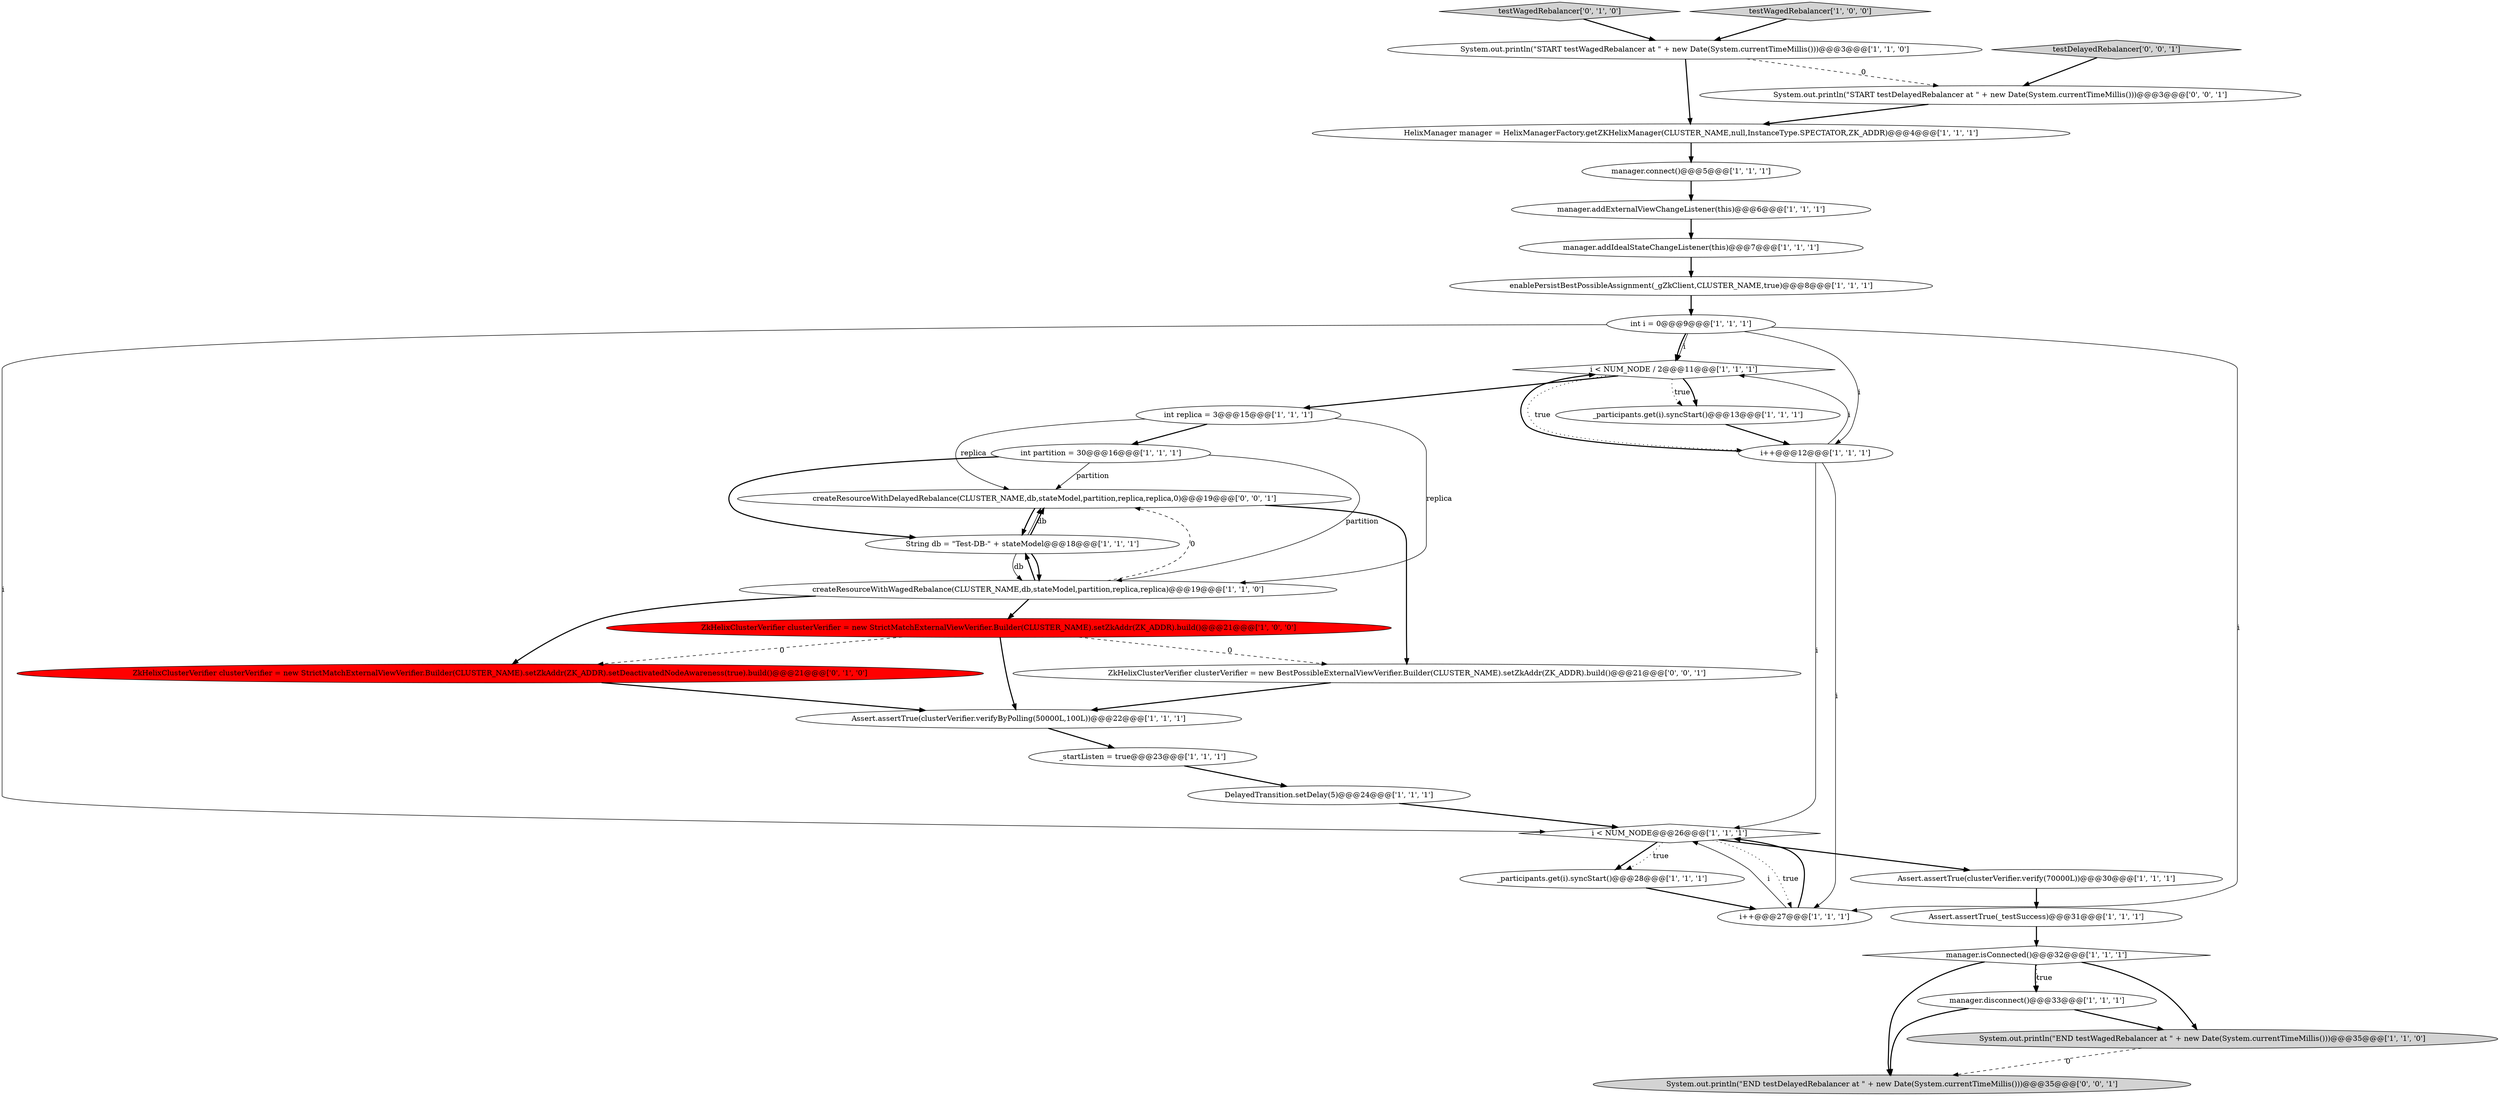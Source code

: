digraph {
5 [style = filled, label = "i < NUM_NODE / 2@@@11@@@['1', '1', '1']", fillcolor = white, shape = diamond image = "AAA0AAABBB1BBB"];
13 [style = filled, label = "System.out.println(\"START testWagedRebalancer at \" + new Date(System.currentTimeMillis()))@@@3@@@['1', '1', '0']", fillcolor = white, shape = ellipse image = "AAA0AAABBB1BBB"];
17 [style = filled, label = "_startListen = true@@@23@@@['1', '1', '1']", fillcolor = white, shape = ellipse image = "AAA0AAABBB1BBB"];
31 [style = filled, label = "createResourceWithDelayedRebalance(CLUSTER_NAME,db,stateModel,partition,replica,replica,0)@@@19@@@['0', '0', '1']", fillcolor = white, shape = ellipse image = "AAA0AAABBB3BBB"];
28 [style = filled, label = "testWagedRebalancer['0', '1', '0']", fillcolor = lightgray, shape = diamond image = "AAA0AAABBB2BBB"];
18 [style = filled, label = "Assert.assertTrue(_testSuccess)@@@31@@@['1', '1', '1']", fillcolor = white, shape = ellipse image = "AAA0AAABBB1BBB"];
10 [style = filled, label = "manager.connect()@@@5@@@['1', '1', '1']", fillcolor = white, shape = ellipse image = "AAA0AAABBB1BBB"];
6 [style = filled, label = "_participants.get(i).syncStart()@@@13@@@['1', '1', '1']", fillcolor = white, shape = ellipse image = "AAA0AAABBB1BBB"];
7 [style = filled, label = "manager.isConnected()@@@32@@@['1', '1', '1']", fillcolor = white, shape = diamond image = "AAA0AAABBB1BBB"];
12 [style = filled, label = "int i = 0@@@9@@@['1', '1', '1']", fillcolor = white, shape = ellipse image = "AAA0AAABBB1BBB"];
16 [style = filled, label = "i++@@@27@@@['1', '1', '1']", fillcolor = white, shape = ellipse image = "AAA0AAABBB1BBB"];
30 [style = filled, label = "ZkHelixClusterVerifier clusterVerifier = new BestPossibleExternalViewVerifier.Builder(CLUSTER_NAME).setZkAddr(ZK_ADDR).build()@@@21@@@['0', '0', '1']", fillcolor = white, shape = ellipse image = "AAA0AAABBB3BBB"];
11 [style = filled, label = "manager.disconnect()@@@33@@@['1', '1', '1']", fillcolor = white, shape = ellipse image = "AAA0AAABBB1BBB"];
19 [style = filled, label = "createResourceWithWagedRebalance(CLUSTER_NAME,db,stateModel,partition,replica,replica)@@@19@@@['1', '1', '0']", fillcolor = white, shape = ellipse image = "AAA0AAABBB1BBB"];
26 [style = filled, label = "_participants.get(i).syncStart()@@@28@@@['1', '1', '1']", fillcolor = white, shape = ellipse image = "AAA0AAABBB1BBB"];
3 [style = filled, label = "System.out.println(\"END testWagedRebalancer at \" + new Date(System.currentTimeMillis()))@@@35@@@['1', '1', '0']", fillcolor = lightgray, shape = ellipse image = "AAA0AAABBB1BBB"];
9 [style = filled, label = "int replica = 3@@@15@@@['1', '1', '1']", fillcolor = white, shape = ellipse image = "AAA0AAABBB1BBB"];
0 [style = filled, label = "String db = \"Test-DB-\" + stateModel@@@18@@@['1', '1', '1']", fillcolor = white, shape = ellipse image = "AAA0AAABBB1BBB"];
29 [style = filled, label = "System.out.println(\"END testDelayedRebalancer at \" + new Date(System.currentTimeMillis()))@@@35@@@['0', '0', '1']", fillcolor = lightgray, shape = ellipse image = "AAA0AAABBB3BBB"];
24 [style = filled, label = "manager.addExternalViewChangeListener(this)@@@6@@@['1', '1', '1']", fillcolor = white, shape = ellipse image = "AAA0AAABBB1BBB"];
21 [style = filled, label = "HelixManager manager = HelixManagerFactory.getZKHelixManager(CLUSTER_NAME,null,InstanceType.SPECTATOR,ZK_ADDR)@@@4@@@['1', '1', '1']", fillcolor = white, shape = ellipse image = "AAA0AAABBB1BBB"];
32 [style = filled, label = "testDelayedRebalancer['0', '0', '1']", fillcolor = lightgray, shape = diamond image = "AAA0AAABBB3BBB"];
1 [style = filled, label = "ZkHelixClusterVerifier clusterVerifier = new StrictMatchExternalViewVerifier.Builder(CLUSTER_NAME).setZkAddr(ZK_ADDR).build()@@@21@@@['1', '0', '0']", fillcolor = red, shape = ellipse image = "AAA1AAABBB1BBB"];
20 [style = filled, label = "enablePersistBestPossibleAssignment(_gZkClient,CLUSTER_NAME,true)@@@8@@@['1', '1', '1']", fillcolor = white, shape = ellipse image = "AAA0AAABBB1BBB"];
15 [style = filled, label = "i < NUM_NODE@@@26@@@['1', '1', '1']", fillcolor = white, shape = diamond image = "AAA0AAABBB1BBB"];
25 [style = filled, label = "int partition = 30@@@16@@@['1', '1', '1']", fillcolor = white, shape = ellipse image = "AAA0AAABBB1BBB"];
2 [style = filled, label = "Assert.assertTrue(clusterVerifier.verify(70000L))@@@30@@@['1', '1', '1']", fillcolor = white, shape = ellipse image = "AAA0AAABBB1BBB"];
22 [style = filled, label = "testWagedRebalancer['1', '0', '0']", fillcolor = lightgray, shape = diamond image = "AAA0AAABBB1BBB"];
14 [style = filled, label = "i++@@@12@@@['1', '1', '1']", fillcolor = white, shape = ellipse image = "AAA0AAABBB1BBB"];
27 [style = filled, label = "ZkHelixClusterVerifier clusterVerifier = new StrictMatchExternalViewVerifier.Builder(CLUSTER_NAME).setZkAddr(ZK_ADDR).setDeactivatedNodeAwareness(true).build()@@@21@@@['0', '1', '0']", fillcolor = red, shape = ellipse image = "AAA1AAABBB2BBB"];
4 [style = filled, label = "manager.addIdealStateChangeListener(this)@@@7@@@['1', '1', '1']", fillcolor = white, shape = ellipse image = "AAA0AAABBB1BBB"];
8 [style = filled, label = "Assert.assertTrue(clusterVerifier.verifyByPolling(50000L,100L))@@@22@@@['1', '1', '1']", fillcolor = white, shape = ellipse image = "AAA0AAABBB1BBB"];
23 [style = filled, label = "DelayedTransition.setDelay(5)@@@24@@@['1', '1', '1']", fillcolor = white, shape = ellipse image = "AAA0AAABBB1BBB"];
33 [style = filled, label = "System.out.println(\"START testDelayedRebalancer at \" + new Date(System.currentTimeMillis()))@@@3@@@['0', '0', '1']", fillcolor = white, shape = ellipse image = "AAA0AAABBB3BBB"];
25->0 [style = bold, label=""];
3->29 [style = dashed, label="0"];
16->15 [style = bold, label=""];
21->10 [style = bold, label=""];
14->5 [style = solid, label="i"];
5->14 [style = dotted, label="true"];
15->2 [style = bold, label=""];
7->11 [style = bold, label=""];
1->8 [style = bold, label=""];
12->16 [style = solid, label="i"];
12->5 [style = bold, label=""];
5->9 [style = bold, label=""];
0->19 [style = bold, label=""];
10->24 [style = bold, label=""];
31->0 [style = bold, label=""];
12->15 [style = solid, label="i"];
1->27 [style = dashed, label="0"];
1->30 [style = dashed, label="0"];
23->15 [style = bold, label=""];
5->6 [style = dotted, label="true"];
11->29 [style = bold, label=""];
2->18 [style = bold, label=""];
28->13 [style = bold, label=""];
16->15 [style = solid, label="i"];
15->16 [style = dotted, label="true"];
17->23 [style = bold, label=""];
32->33 [style = bold, label=""];
7->3 [style = bold, label=""];
0->19 [style = solid, label="db"];
19->0 [style = bold, label=""];
15->26 [style = bold, label=""];
14->16 [style = solid, label="i"];
0->31 [style = solid, label="db"];
6->14 [style = bold, label=""];
8->17 [style = bold, label=""];
26->16 [style = bold, label=""];
19->1 [style = bold, label=""];
9->31 [style = solid, label="replica"];
24->4 [style = bold, label=""];
12->5 [style = solid, label="i"];
5->6 [style = bold, label=""];
12->14 [style = solid, label="i"];
9->19 [style = solid, label="replica"];
7->11 [style = dotted, label="true"];
11->3 [style = bold, label=""];
9->25 [style = bold, label=""];
19->27 [style = bold, label=""];
20->12 [style = bold, label=""];
4->20 [style = bold, label=""];
31->30 [style = bold, label=""];
13->33 [style = dashed, label="0"];
25->19 [style = solid, label="partition"];
25->31 [style = solid, label="partition"];
14->15 [style = solid, label="i"];
15->26 [style = dotted, label="true"];
30->8 [style = bold, label=""];
18->7 [style = bold, label=""];
33->21 [style = bold, label=""];
13->21 [style = bold, label=""];
27->8 [style = bold, label=""];
22->13 [style = bold, label=""];
0->31 [style = bold, label=""];
14->5 [style = bold, label=""];
7->29 [style = bold, label=""];
19->31 [style = dashed, label="0"];
}
